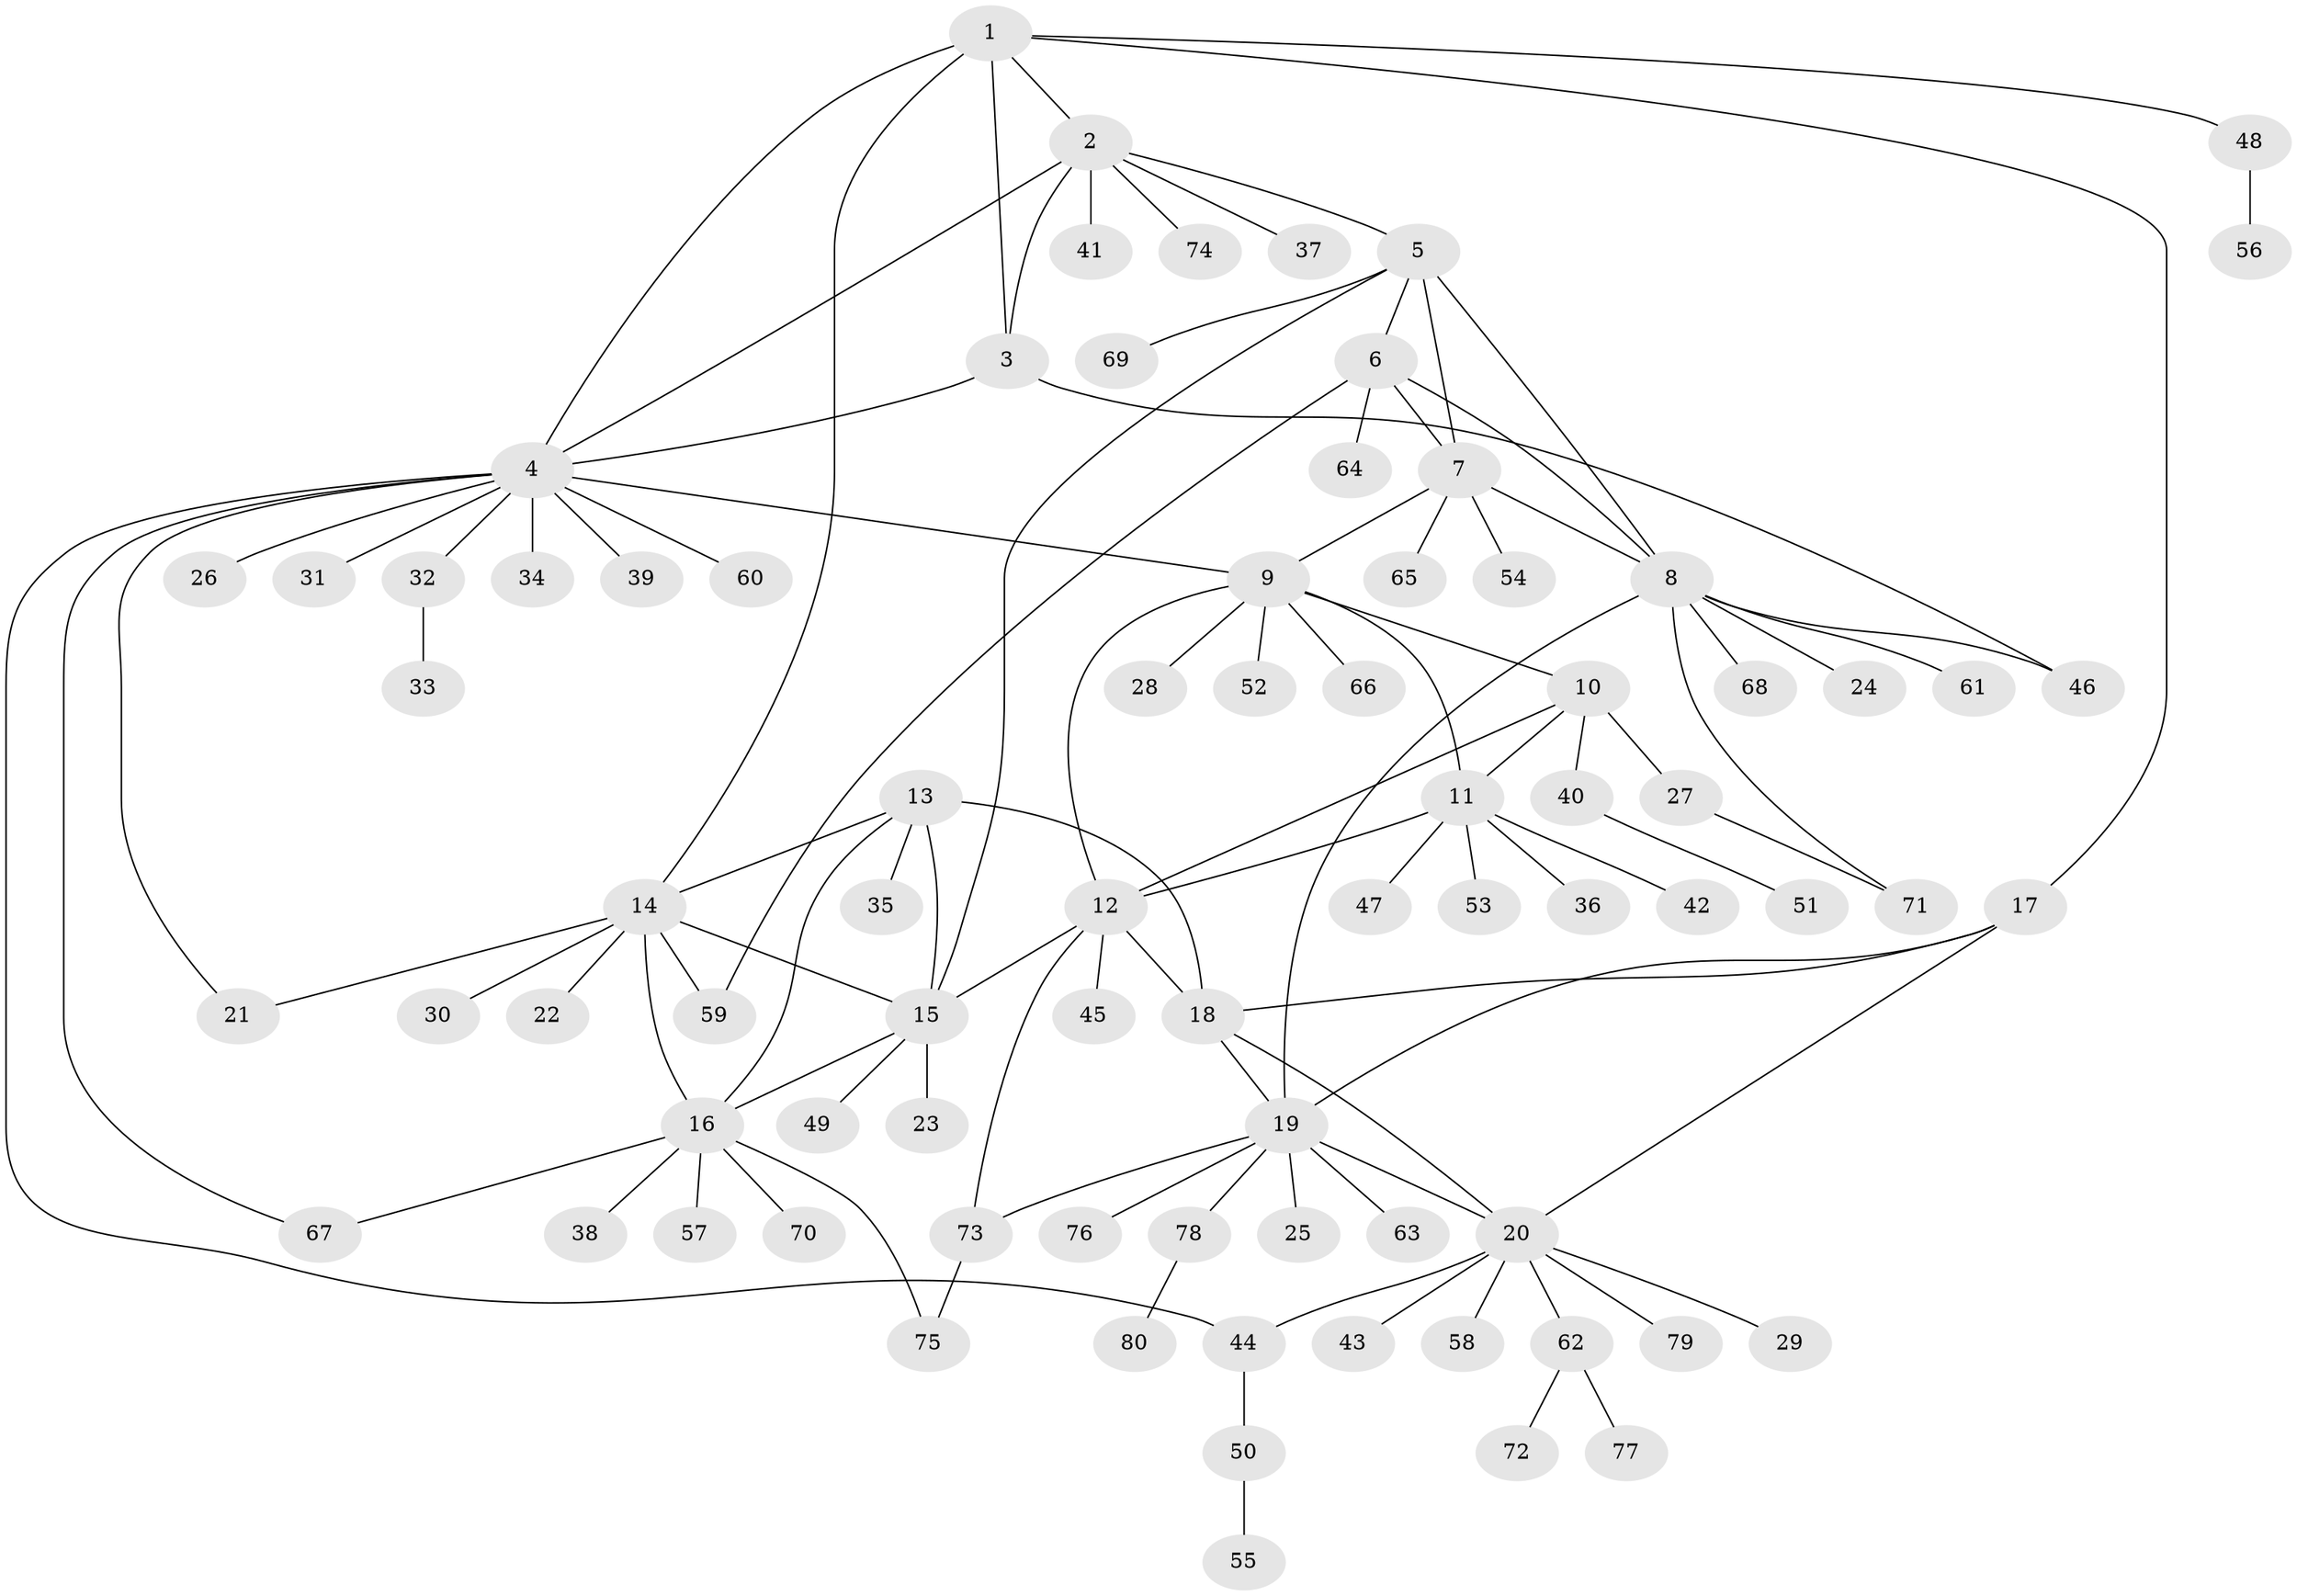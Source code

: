 // coarse degree distribution, {15: 0.01639344262295082, 5: 0.03278688524590164, 3: 0.03278688524590164, 7: 0.03278688524590164, 4: 0.03278688524590164, 8: 0.04918032786885246, 6: 0.01639344262295082, 10: 0.01639344262295082, 13: 0.01639344262295082, 2: 0.09836065573770492, 1: 0.6557377049180327}
// Generated by graph-tools (version 1.1) at 2025/24/03/03/25 07:24:11]
// undirected, 80 vertices, 108 edges
graph export_dot {
graph [start="1"]
  node [color=gray90,style=filled];
  1;
  2;
  3;
  4;
  5;
  6;
  7;
  8;
  9;
  10;
  11;
  12;
  13;
  14;
  15;
  16;
  17;
  18;
  19;
  20;
  21;
  22;
  23;
  24;
  25;
  26;
  27;
  28;
  29;
  30;
  31;
  32;
  33;
  34;
  35;
  36;
  37;
  38;
  39;
  40;
  41;
  42;
  43;
  44;
  45;
  46;
  47;
  48;
  49;
  50;
  51;
  52;
  53;
  54;
  55;
  56;
  57;
  58;
  59;
  60;
  61;
  62;
  63;
  64;
  65;
  66;
  67;
  68;
  69;
  70;
  71;
  72;
  73;
  74;
  75;
  76;
  77;
  78;
  79;
  80;
  1 -- 2;
  1 -- 3;
  1 -- 4;
  1 -- 14;
  1 -- 17;
  1 -- 48;
  2 -- 3;
  2 -- 4;
  2 -- 5;
  2 -- 37;
  2 -- 41;
  2 -- 74;
  3 -- 4;
  3 -- 46;
  4 -- 9;
  4 -- 21;
  4 -- 26;
  4 -- 31;
  4 -- 32;
  4 -- 34;
  4 -- 39;
  4 -- 44;
  4 -- 60;
  4 -- 67;
  5 -- 6;
  5 -- 7;
  5 -- 8;
  5 -- 15;
  5 -- 69;
  6 -- 7;
  6 -- 8;
  6 -- 59;
  6 -- 64;
  7 -- 8;
  7 -- 9;
  7 -- 54;
  7 -- 65;
  8 -- 19;
  8 -- 24;
  8 -- 46;
  8 -- 61;
  8 -- 68;
  8 -- 71;
  9 -- 10;
  9 -- 11;
  9 -- 12;
  9 -- 28;
  9 -- 52;
  9 -- 66;
  10 -- 11;
  10 -- 12;
  10 -- 27;
  10 -- 40;
  11 -- 12;
  11 -- 36;
  11 -- 42;
  11 -- 47;
  11 -- 53;
  12 -- 15;
  12 -- 18;
  12 -- 45;
  12 -- 73;
  13 -- 14;
  13 -- 15;
  13 -- 16;
  13 -- 18;
  13 -- 35;
  14 -- 15;
  14 -- 16;
  14 -- 21;
  14 -- 22;
  14 -- 30;
  14 -- 59;
  15 -- 16;
  15 -- 23;
  15 -- 49;
  16 -- 38;
  16 -- 57;
  16 -- 67;
  16 -- 70;
  16 -- 75;
  17 -- 18;
  17 -- 19;
  17 -- 20;
  18 -- 19;
  18 -- 20;
  19 -- 20;
  19 -- 25;
  19 -- 63;
  19 -- 73;
  19 -- 76;
  19 -- 78;
  20 -- 29;
  20 -- 43;
  20 -- 44;
  20 -- 58;
  20 -- 62;
  20 -- 79;
  27 -- 71;
  32 -- 33;
  40 -- 51;
  44 -- 50;
  48 -- 56;
  50 -- 55;
  62 -- 72;
  62 -- 77;
  73 -- 75;
  78 -- 80;
}
